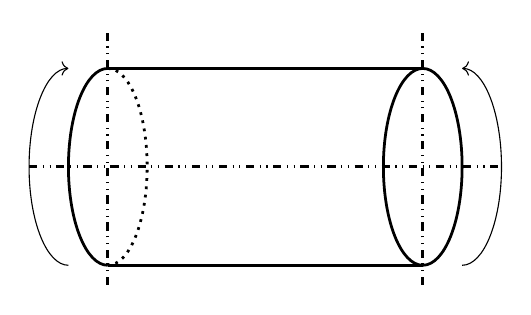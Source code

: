 \draw[->] (-2.5,-1.25) arc (-90:-270:0.5 and 1.25);
\draw[->] (2.5,-1.25) arc (-90:90:0.5 and 1.25);
\draw[dash dot dot, line width=1pt] (-2,-1.5) -- (-2,1.75);
\draw[dash dot dot, line width=1pt] (-3.0,0) -- (3.0,0);
\draw[dash dot dot, line width=1pt] (2,-1.5) -- (2,1.75);
\draw[dotted, line width=1pt] (-2,1.25) arc (90:-90:0.5 and 1.25);
\draw[line width=1pt] (-2,-1.25) -- (2,-1.25);
\draw[line width=1pt] (-2,-1.25) arc (-90:-270:0.5 and 1.25);
\draw[line width=1pt] (-2,1.25) -- (2,1.25);
\draw[line width=1pt] (2,0) ellipse (0.5 and 1.25);
